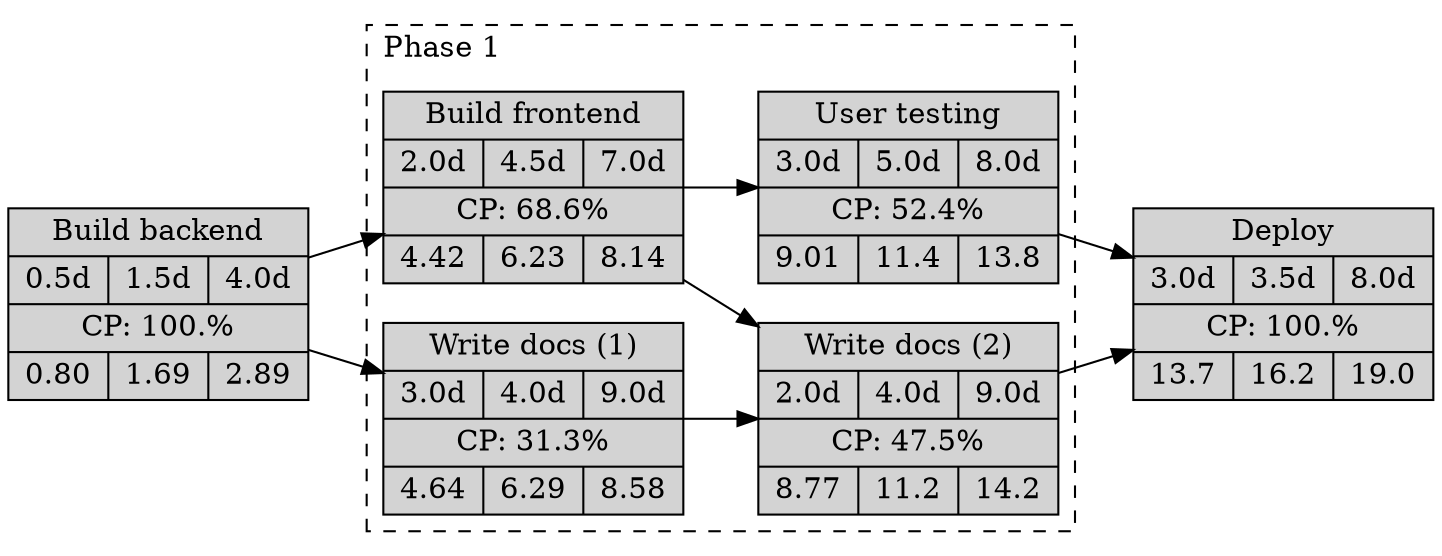 digraph "" {
    graph [rankdir=LR];
    node [shape=record
         ,style=filled
         ,bgcolor=gray93
         ,height=0.1];
    5 [label="Deploy|{3.0d|3.5d|8.0d}|CP:\ 100.%|{13.7|16.2|19.0}"];
    0 [label="Build\ backend|{0.5d|1.5d|4.0d}|CP:\ 100.%|{0.80|1.69|2.89}"];
    3 -> 5;
    4 -> 5;
    subgraph "cluster_Phase 1" {
        4 [label="Write\ docs\ (2)|{2.0d|4.0d|9.0d}|CP:\ 47.5%|{8.77|11.2|14.2}"];
        1 -> 4;
        2 -> 4;
        3 [label="User\ testing|{3.0d|5.0d|8.0d}|CP:\ 52.4%|{9.01|11.4|13.8}"];
        1 -> 3;
        2 [label="Write\ docs\ (1)|{3.0d|4.0d|9.0d}|CP:\ 31.3%|{4.64|6.29|8.58}"];
        1 [label="Build\ frontend|{2.0d|4.5d|7.0d}|CP:\ 68.6%|{4.42|6.23|8.14}"];
        graph [label="Phase 1"
              ,style=dashed
              ,labeljust=l];
    }
    0 -> 2;
    0 -> 1;
}